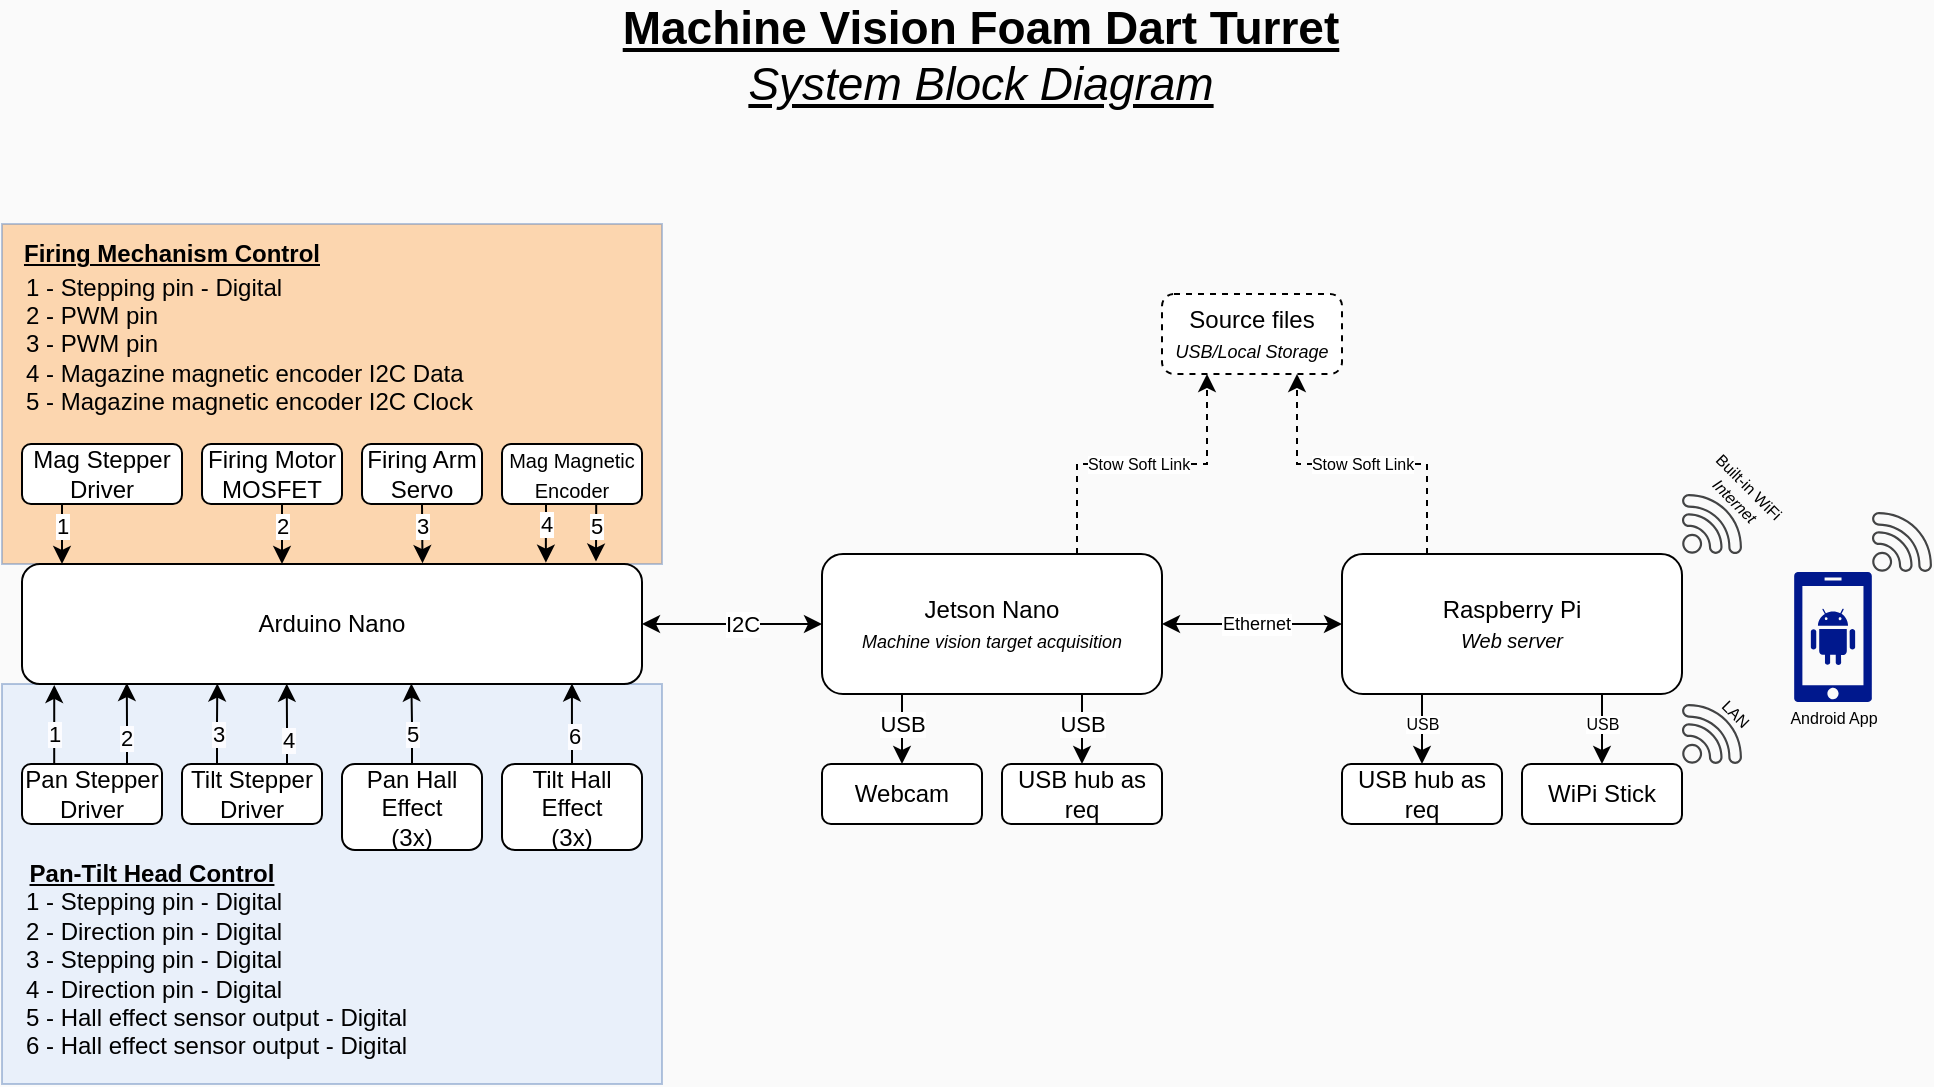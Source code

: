 <mxfile version="16.5.1" type="device"><diagram id="sL9xozfgWLgAzn-wEGo2" name="Page-1"><mxGraphModel dx="314" dy="227" grid="0" gridSize="10" guides="1" tooltips="1" connect="1" arrows="1" fold="1" page="1" pageScale="1" pageWidth="1169" pageHeight="827" background="#FAFAFA" math="0" shadow="0"><root><mxCell id="0"/><mxCell id="1" parent="0"/><mxCell id="8aZtvgkdf6mNZHSctcN_-62" value="" style="rounded=0;whiteSpace=wrap;html=1;fillColor=#FFB366;strokeColor=#6c8ebf;opacity=50;" parent="1" vertex="1"><mxGeometry x="95" y="199" width="330" height="170" as="geometry"/></mxCell><mxCell id="8aZtvgkdf6mNZHSctcN_-38" value="" style="rounded=0;whiteSpace=wrap;html=1;fillColor=#dae8fc;strokeColor=#6c8ebf;opacity=50;" parent="1" vertex="1"><mxGeometry x="95" y="429" width="330" height="200" as="geometry"/></mxCell><mxCell id="8aZtvgkdf6mNZHSctcN_-3" style="edgeStyle=orthogonalEdgeStyle;rounded=0;orthogonalLoop=1;jettySize=auto;html=1;startArrow=classic;startFill=1;" parent="1" source="8aZtvgkdf6mNZHSctcN_-1" target="8aZtvgkdf6mNZHSctcN_-2" edge="1"><mxGeometry relative="1" as="geometry"/></mxCell><mxCell id="8aZtvgkdf6mNZHSctcN_-4" value="I2C" style="edgeLabel;html=1;align=center;verticalAlign=middle;resizable=0;points=[];" parent="8aZtvgkdf6mNZHSctcN_-3" vertex="1" connectable="0"><mxGeometry x="0.361" y="2" relative="1" as="geometry"><mxPoint x="21" y="-2" as="offset"/></mxGeometry></mxCell><mxCell id="1qRv2W75jFeeb-uofZ2X-19" style="edgeStyle=orthogonalEdgeStyle;rounded=0;orthogonalLoop=1;jettySize=auto;html=1;exitX=0.25;exitY=1;exitDx=0;exitDy=0;entryX=0.5;entryY=0;entryDx=0;entryDy=0;" parent="1" source="8aZtvgkdf6mNZHSctcN_-1" target="1qRv2W75jFeeb-uofZ2X-18" edge="1"><mxGeometry relative="1" as="geometry"/></mxCell><mxCell id="1qRv2W75jFeeb-uofZ2X-23" value="USB" style="edgeLabel;html=1;align=center;verticalAlign=middle;resizable=0;points=[];" parent="1qRv2W75jFeeb-uofZ2X-19" vertex="1" connectable="0"><mxGeometry x="-0.098" relative="1" as="geometry"><mxPoint as="offset"/></mxGeometry></mxCell><mxCell id="1qRv2W75jFeeb-uofZ2X-21" style="edgeStyle=orthogonalEdgeStyle;rounded=0;orthogonalLoop=1;jettySize=auto;html=1;exitX=0.75;exitY=1;exitDx=0;exitDy=0;entryX=0.5;entryY=0;entryDx=0;entryDy=0;" parent="1" source="8aZtvgkdf6mNZHSctcN_-1" target="1qRv2W75jFeeb-uofZ2X-20" edge="1"><mxGeometry relative="1" as="geometry"/></mxCell><mxCell id="1qRv2W75jFeeb-uofZ2X-24" value="USB" style="edgeLabel;html=1;align=center;verticalAlign=middle;resizable=0;points=[];" parent="1qRv2W75jFeeb-uofZ2X-21" vertex="1" connectable="0"><mxGeometry x="-0.076" relative="1" as="geometry"><mxPoint as="offset"/></mxGeometry></mxCell><mxCell id="1qRv2W75jFeeb-uofZ2X-26" style="edgeStyle=orthogonalEdgeStyle;rounded=0;orthogonalLoop=1;jettySize=auto;html=1;exitX=1;exitY=0.5;exitDx=0;exitDy=0;entryX=0;entryY=0.5;entryDx=0;entryDy=0;fontSize=9;startArrow=classic;startFill=1;" parent="1" source="8aZtvgkdf6mNZHSctcN_-1" target="1qRv2W75jFeeb-uofZ2X-25" edge="1"><mxGeometry relative="1" as="geometry"/></mxCell><mxCell id="1qRv2W75jFeeb-uofZ2X-28" value="Ethernet" style="edgeLabel;html=1;align=center;verticalAlign=middle;resizable=0;points=[];fontSize=9;" parent="1qRv2W75jFeeb-uofZ2X-26" vertex="1" connectable="0"><mxGeometry x="0.042" relative="1" as="geometry"><mxPoint as="offset"/></mxGeometry></mxCell><mxCell id="1qRv2W75jFeeb-uofZ2X-43" style="edgeStyle=orthogonalEdgeStyle;rounded=0;orthogonalLoop=1;jettySize=auto;html=1;exitX=0.75;exitY=0;exitDx=0;exitDy=0;entryX=0.25;entryY=1;entryDx=0;entryDy=0;fontSize=8;startArrow=none;startFill=0;dashed=1;" parent="1" source="8aZtvgkdf6mNZHSctcN_-1" target="1qRv2W75jFeeb-uofZ2X-42" edge="1"><mxGeometry relative="1" as="geometry"/></mxCell><mxCell id="1qRv2W75jFeeb-uofZ2X-44" value="Stow Soft Link" style="edgeLabel;html=1;align=center;verticalAlign=middle;resizable=0;points=[];fontSize=8;" parent="1qRv2W75jFeeb-uofZ2X-43" vertex="1" connectable="0"><mxGeometry x="-0.024" relative="1" as="geometry"><mxPoint as="offset"/></mxGeometry></mxCell><mxCell id="8aZtvgkdf6mNZHSctcN_-1" value="Jetson Nano&lt;br&gt;&lt;i&gt;&lt;font style=&quot;font-size: 9px&quot;&gt;Machine vision target acquisition&lt;/font&gt;&lt;/i&gt;" style="rounded=1;whiteSpace=wrap;html=1;glass=0;shadow=0;" parent="1" vertex="1"><mxGeometry x="505" y="364" width="170" height="70" as="geometry"/></mxCell><mxCell id="8aZtvgkdf6mNZHSctcN_-2" value="Arduino Nano" style="rounded=1;whiteSpace=wrap;html=1;" parent="1" vertex="1"><mxGeometry x="105" y="369" width="310" height="60" as="geometry"/></mxCell><mxCell id="8aZtvgkdf6mNZHSctcN_-26" style="edgeStyle=orthogonalEdgeStyle;rounded=0;orthogonalLoop=1;jettySize=auto;html=1;exitX=0.25;exitY=0;exitDx=0;exitDy=0;entryX=0.052;entryY=1.008;entryDx=0;entryDy=0;entryPerimeter=0;" parent="1" source="8aZtvgkdf6mNZHSctcN_-6" target="8aZtvgkdf6mNZHSctcN_-2" edge="1"><mxGeometry relative="1" as="geometry"><Array as="points"><mxPoint x="121" y="469"/></Array></mxGeometry></mxCell><mxCell id="8aZtvgkdf6mNZHSctcN_-43" value="1" style="edgeLabel;html=1;align=center;verticalAlign=middle;resizable=0;points=[];labelBackgroundColor=#FCFCFF;" parent="8aZtvgkdf6mNZHSctcN_-26" vertex="1" connectable="0"><mxGeometry x="-0.205" relative="1" as="geometry"><mxPoint as="offset"/></mxGeometry></mxCell><mxCell id="8aZtvgkdf6mNZHSctcN_-28" style="edgeStyle=orthogonalEdgeStyle;rounded=0;orthogonalLoop=1;jettySize=auto;html=1;exitX=0.75;exitY=0;exitDx=0;exitDy=0;entryX=0.169;entryY=0.992;entryDx=0;entryDy=0;entryPerimeter=0;" parent="1" source="8aZtvgkdf6mNZHSctcN_-6" target="8aZtvgkdf6mNZHSctcN_-2" edge="1"><mxGeometry relative="1" as="geometry"/></mxCell><mxCell id="8aZtvgkdf6mNZHSctcN_-44" value="2" style="edgeLabel;html=1;align=center;verticalAlign=middle;resizable=0;points=[];labelBackgroundColor=#FCFCFF;" parent="8aZtvgkdf6mNZHSctcN_-28" vertex="1" connectable="0"><mxGeometry x="-0.328" y="1" relative="1" as="geometry"><mxPoint as="offset"/></mxGeometry></mxCell><mxCell id="8aZtvgkdf6mNZHSctcN_-6" value="Pan Stepper Driver" style="rounded=1;whiteSpace=wrap;html=1;" parent="1" vertex="1"><mxGeometry x="105" y="469" width="70" height="30" as="geometry"/></mxCell><mxCell id="8aZtvgkdf6mNZHSctcN_-29" style="edgeStyle=orthogonalEdgeStyle;rounded=0;orthogonalLoop=1;jettySize=auto;html=1;exitX=0.25;exitY=0;exitDx=0;exitDy=0;entryX=0.315;entryY=0.996;entryDx=0;entryDy=0;entryPerimeter=0;" parent="1" source="8aZtvgkdf6mNZHSctcN_-7" target="8aZtvgkdf6mNZHSctcN_-2" edge="1"><mxGeometry relative="1" as="geometry"/></mxCell><mxCell id="8aZtvgkdf6mNZHSctcN_-45" value="3" style="edgeLabel;html=1;align=center;verticalAlign=middle;resizable=0;points=[];labelBackgroundColor=#FCFCFF;" parent="8aZtvgkdf6mNZHSctcN_-29" vertex="1" connectable="0"><mxGeometry x="-0.245" relative="1" as="geometry"><mxPoint as="offset"/></mxGeometry></mxCell><mxCell id="8aZtvgkdf6mNZHSctcN_-30" style="edgeStyle=orthogonalEdgeStyle;rounded=0;orthogonalLoop=1;jettySize=auto;html=1;exitX=0.75;exitY=0;exitDx=0;exitDy=0;entryX=0.427;entryY=0.998;entryDx=0;entryDy=0;entryPerimeter=0;" parent="1" source="8aZtvgkdf6mNZHSctcN_-7" target="8aZtvgkdf6mNZHSctcN_-2" edge="1"><mxGeometry relative="1" as="geometry"/></mxCell><mxCell id="8aZtvgkdf6mNZHSctcN_-46" value="4" style="edgeLabel;html=1;align=center;verticalAlign=middle;resizable=0;points=[];labelBackgroundColor=#FCFCFF;" parent="8aZtvgkdf6mNZHSctcN_-30" vertex="1" connectable="0"><mxGeometry x="-0.383" relative="1" as="geometry"><mxPoint as="offset"/></mxGeometry></mxCell><mxCell id="8aZtvgkdf6mNZHSctcN_-7" value="Tilt Stepper Driver" style="rounded=1;whiteSpace=wrap;html=1;" parent="1" vertex="1"><mxGeometry x="185" y="469" width="70" height="30" as="geometry"/></mxCell><mxCell id="8aZtvgkdf6mNZHSctcN_-41" style="edgeStyle=orthogonalEdgeStyle;rounded=0;orthogonalLoop=1;jettySize=auto;html=1;exitX=0.5;exitY=0;exitDx=0;exitDy=0;entryX=0.628;entryY=0.996;entryDx=0;entryDy=0;entryPerimeter=0;" parent="1" source="8aZtvgkdf6mNZHSctcN_-8" target="8aZtvgkdf6mNZHSctcN_-2" edge="1"><mxGeometry relative="1" as="geometry"/></mxCell><mxCell id="8aZtvgkdf6mNZHSctcN_-47" value="5" style="edgeLabel;html=1;align=center;verticalAlign=middle;resizable=0;points=[];labelBackgroundColor=#FCFCFF;" parent="8aZtvgkdf6mNZHSctcN_-41" vertex="1" connectable="0"><mxGeometry x="-0.268" relative="1" as="geometry"><mxPoint as="offset"/></mxGeometry></mxCell><mxCell id="8aZtvgkdf6mNZHSctcN_-8" value="Pan Hall Effect &lt;br&gt;(3x)" style="rounded=1;whiteSpace=wrap;html=1;" parent="1" vertex="1"><mxGeometry x="265" y="469" width="70" height="43" as="geometry"/></mxCell><mxCell id="8aZtvgkdf6mNZHSctcN_-32" style="edgeStyle=orthogonalEdgeStyle;rounded=0;orthogonalLoop=1;jettySize=auto;html=1;exitX=0.5;exitY=0;exitDx=0;exitDy=0;entryX=0.887;entryY=0.996;entryDx=0;entryDy=0;entryPerimeter=0;" parent="1" source="8aZtvgkdf6mNZHSctcN_-9" target="8aZtvgkdf6mNZHSctcN_-2" edge="1"><mxGeometry relative="1" as="geometry"/></mxCell><mxCell id="8aZtvgkdf6mNZHSctcN_-48" value="6" style="edgeLabel;html=1;align=center;verticalAlign=middle;resizable=0;points=[];labelBackgroundColor=#FCFCFF;" parent="8aZtvgkdf6mNZHSctcN_-32" vertex="1" connectable="0"><mxGeometry x="-0.302" y="-1" relative="1" as="geometry"><mxPoint as="offset"/></mxGeometry></mxCell><mxCell id="8aZtvgkdf6mNZHSctcN_-9" value="Tilt Hall Effect&lt;br&gt;(3x)" style="rounded=1;whiteSpace=wrap;html=1;" parent="1" vertex="1"><mxGeometry x="345" y="469" width="70" height="43" as="geometry"/></mxCell><mxCell id="8aZtvgkdf6mNZHSctcN_-42" value="&lt;b&gt;Pan-Tilt Head Control&lt;/b&gt;" style="text;html=1;strokeColor=none;fillColor=none;align=center;verticalAlign=middle;whiteSpace=wrap;rounded=0;opacity=50;fontStyle=4" parent="1" vertex="1"><mxGeometry x="95" y="509" width="150" height="30" as="geometry"/></mxCell><mxCell id="8aZtvgkdf6mNZHSctcN_-49" value="1 - Stepping pin - Digital&lt;br&gt;2 - Direction pin - Digital&lt;br&gt;3 - Stepping pin - Digital&lt;br&gt;4 - Direction pin - Digital&lt;br&gt;5 - Hall effect sensor output - Digital&lt;br&gt;6 - Hall effect sensor output - Digital" style="text;html=1;strokeColor=none;fillColor=none;align=left;verticalAlign=middle;whiteSpace=wrap;rounded=0;labelBackgroundColor=none;opacity=50;" parent="1" vertex="1"><mxGeometry x="105" y="529" width="270" height="90" as="geometry"/></mxCell><mxCell id="8aZtvgkdf6mNZHSctcN_-52" style="edgeStyle=orthogonalEdgeStyle;rounded=0;orthogonalLoop=1;jettySize=auto;html=1;exitX=0.25;exitY=1;exitDx=0;exitDy=0;" parent="1" source="8aZtvgkdf6mNZHSctcN_-51" edge="1"><mxGeometry relative="1" as="geometry"><mxPoint x="125" y="369" as="targetPoint"/></mxGeometry></mxCell><mxCell id="1qRv2W75jFeeb-uofZ2X-8" value="1" style="edgeLabel;html=1;align=center;verticalAlign=middle;resizable=0;points=[];" parent="8aZtvgkdf6mNZHSctcN_-52" vertex="1" connectable="0"><mxGeometry x="-0.312" relative="1" as="geometry"><mxPoint as="offset"/></mxGeometry></mxCell><mxCell id="8aZtvgkdf6mNZHSctcN_-53" style="edgeStyle=orthogonalEdgeStyle;rounded=0;orthogonalLoop=1;jettySize=auto;html=1;exitX=0.875;exitY=1.167;exitDx=0;exitDy=0;exitPerimeter=0;entryX=0.824;entryY=0.996;entryDx=0;entryDy=0;entryPerimeter=0;" parent="1" target="8aZtvgkdf6mNZHSctcN_-62" edge="1"><mxGeometry relative="1" as="geometry"><mxPoint x="367" y="339.01" as="sourcePoint"/><mxPoint x="367" y="364" as="targetPoint"/><Array as="points"/></mxGeometry></mxCell><mxCell id="1qRv2W75jFeeb-uofZ2X-7" value="4" style="edgeLabel;html=1;align=center;verticalAlign=middle;resizable=0;points=[];" parent="8aZtvgkdf6mNZHSctcN_-53" vertex="1" connectable="0"><mxGeometry x="-0.303" relative="1" as="geometry"><mxPoint as="offset"/></mxGeometry></mxCell><mxCell id="8aZtvgkdf6mNZHSctcN_-51" value="Mag Stepper Driver" style="rounded=1;whiteSpace=wrap;html=1;" parent="1" vertex="1"><mxGeometry x="105" y="309" width="80" height="30" as="geometry"/></mxCell><mxCell id="8aZtvgkdf6mNZHSctcN_-57" style="edgeStyle=orthogonalEdgeStyle;rounded=0;orthogonalLoop=1;jettySize=auto;html=1;exitX=0.5;exitY=1;exitDx=0;exitDy=0;" parent="1" source="8aZtvgkdf6mNZHSctcN_-54" edge="1"><mxGeometry relative="1" as="geometry"><mxPoint x="235" y="369" as="targetPoint"/></mxGeometry></mxCell><mxCell id="1qRv2W75jFeeb-uofZ2X-9" value="2" style="edgeLabel;html=1;align=center;verticalAlign=middle;resizable=0;points=[];" parent="8aZtvgkdf6mNZHSctcN_-57" vertex="1" connectable="0"><mxGeometry x="-0.113" relative="1" as="geometry"><mxPoint as="offset"/></mxGeometry></mxCell><mxCell id="8aZtvgkdf6mNZHSctcN_-54" value="Firing Motor MOSFET" style="rounded=1;whiteSpace=wrap;html=1;labelBackgroundColor=none;" parent="1" vertex="1"><mxGeometry x="195" y="309" width="70" height="30" as="geometry"/></mxCell><mxCell id="8aZtvgkdf6mNZHSctcN_-59" style="edgeStyle=orthogonalEdgeStyle;rounded=0;orthogonalLoop=1;jettySize=auto;html=1;exitX=0.5;exitY=1;exitDx=0;exitDy=0;entryX=0.646;entryY=-0.007;entryDx=0;entryDy=0;entryPerimeter=0;" parent="1" source="8aZtvgkdf6mNZHSctcN_-56" target="8aZtvgkdf6mNZHSctcN_-2" edge="1"><mxGeometry relative="1" as="geometry"/></mxCell><mxCell id="1qRv2W75jFeeb-uofZ2X-10" value="3" style="edgeLabel;html=1;align=center;verticalAlign=middle;resizable=0;points=[];" parent="8aZtvgkdf6mNZHSctcN_-59" vertex="1" connectable="0"><mxGeometry x="-0.29" relative="1" as="geometry"><mxPoint as="offset"/></mxGeometry></mxCell><mxCell id="8aZtvgkdf6mNZHSctcN_-56" value="Firing Arm Servo" style="rounded=1;whiteSpace=wrap;html=1;labelBackgroundColor=none;" parent="1" vertex="1"><mxGeometry x="275" y="309" width="60" height="30" as="geometry"/></mxCell><mxCell id="8aZtvgkdf6mNZHSctcN_-61" style="edgeStyle=orthogonalEdgeStyle;rounded=0;orthogonalLoop=1;jettySize=auto;html=1;entryX=0.9;entryY=0.993;entryDx=0;entryDy=0;entryPerimeter=0;fontSize=10;exitX=0.673;exitY=0.925;exitDx=0;exitDy=0;exitPerimeter=0;" parent="1" source="8aZtvgkdf6mNZHSctcN_-60" target="8aZtvgkdf6mNZHSctcN_-62" edge="1"><mxGeometry relative="1" as="geometry"><Array as="points"/></mxGeometry></mxCell><mxCell id="1qRv2W75jFeeb-uofZ2X-6" value="5" style="edgeLabel;html=1;align=center;verticalAlign=middle;resizable=0;points=[];" parent="8aZtvgkdf6mNZHSctcN_-61" vertex="1" connectable="0"><mxGeometry x="-0.264" relative="1" as="geometry"><mxPoint y="2" as="offset"/></mxGeometry></mxCell><mxCell id="8aZtvgkdf6mNZHSctcN_-60" value="&lt;font style=&quot;font-size: 10px&quot;&gt;Mag Magnetic Encoder&lt;/font&gt;" style="rounded=1;whiteSpace=wrap;html=1;labelBackgroundColor=none;" parent="1" vertex="1"><mxGeometry x="345" y="309" width="70" height="30" as="geometry"/></mxCell><mxCell id="1qRv2W75jFeeb-uofZ2X-11" value="&lt;b&gt;Firing Mechanism Control&lt;/b&gt;" style="text;html=1;strokeColor=none;fillColor=none;align=center;verticalAlign=middle;whiteSpace=wrap;rounded=0;opacity=50;fontStyle=4" parent="1" vertex="1"><mxGeometry x="95" y="199" width="170" height="30" as="geometry"/></mxCell><mxCell id="1qRv2W75jFeeb-uofZ2X-12" value="1 - Stepping pin - Digital&lt;br&gt;2 - PWM pin&lt;br&gt;3 - PWM pin&lt;br&gt;4 - Magazine magnetic encoder I2C Data&lt;br&gt;5 - Magazine magnetic encoder I2C Clock" style="text;html=1;strokeColor=none;fillColor=none;align=left;verticalAlign=middle;whiteSpace=wrap;rounded=0;labelBackgroundColor=none;opacity=50;" parent="1" vertex="1"><mxGeometry x="105" y="219" width="270" height="80" as="geometry"/></mxCell><mxCell id="1qRv2W75jFeeb-uofZ2X-18" value="Webcam" style="rounded=1;whiteSpace=wrap;html=1;glass=0;shadow=0;" parent="1" vertex="1"><mxGeometry x="505" y="469" width="80" height="30" as="geometry"/></mxCell><mxCell id="1qRv2W75jFeeb-uofZ2X-20" value="USB hub as req" style="rounded=1;whiteSpace=wrap;html=1;glass=0;shadow=0;" parent="1" vertex="1"><mxGeometry x="595" y="469" width="80" height="30" as="geometry"/></mxCell><mxCell id="1qRv2W75jFeeb-uofZ2X-35" style="edgeStyle=orthogonalEdgeStyle;rounded=0;orthogonalLoop=1;jettySize=auto;html=1;exitX=0.75;exitY=1;exitDx=0;exitDy=0;entryX=0.5;entryY=0;entryDx=0;entryDy=0;fontSize=8;startArrow=none;startFill=0;" parent="1" source="1qRv2W75jFeeb-uofZ2X-25" target="1qRv2W75jFeeb-uofZ2X-33" edge="1"><mxGeometry relative="1" as="geometry"/></mxCell><mxCell id="1qRv2W75jFeeb-uofZ2X-36" value="USB" style="edgeLabel;html=1;align=center;verticalAlign=middle;resizable=0;points=[];fontSize=8;" parent="1qRv2W75jFeeb-uofZ2X-35" vertex="1" connectable="0"><mxGeometry x="-0.101" relative="1" as="geometry"><mxPoint as="offset"/></mxGeometry></mxCell><mxCell id="1qRv2W75jFeeb-uofZ2X-38" style="edgeStyle=orthogonalEdgeStyle;rounded=0;orthogonalLoop=1;jettySize=auto;html=1;exitX=0.25;exitY=1;exitDx=0;exitDy=0;entryX=0.5;entryY=0;entryDx=0;entryDy=0;fontSize=8;startArrow=none;startFill=0;" parent="1" source="1qRv2W75jFeeb-uofZ2X-25" target="1qRv2W75jFeeb-uofZ2X-37" edge="1"><mxGeometry relative="1" as="geometry"/></mxCell><mxCell id="1qRv2W75jFeeb-uofZ2X-39" value="USB" style="edgeLabel;html=1;align=center;verticalAlign=middle;resizable=0;points=[];fontSize=8;" parent="1qRv2W75jFeeb-uofZ2X-38" vertex="1" connectable="0"><mxGeometry x="-0.08" relative="1" as="geometry"><mxPoint as="offset"/></mxGeometry></mxCell><mxCell id="1qRv2W75jFeeb-uofZ2X-45" style="edgeStyle=orthogonalEdgeStyle;rounded=0;orthogonalLoop=1;jettySize=auto;html=1;exitX=0.25;exitY=0;exitDx=0;exitDy=0;entryX=0.75;entryY=1;entryDx=0;entryDy=0;fontSize=8;startArrow=none;startFill=0;dashed=1;" parent="1" source="1qRv2W75jFeeb-uofZ2X-25" target="1qRv2W75jFeeb-uofZ2X-42" edge="1"><mxGeometry relative="1" as="geometry"/></mxCell><mxCell id="1qRv2W75jFeeb-uofZ2X-47" value="Stow Soft Link" style="edgeLabel;html=1;align=center;verticalAlign=middle;resizable=0;points=[];fontSize=8;" parent="1qRv2W75jFeeb-uofZ2X-45" vertex="1" connectable="0"><mxGeometry x="0.001" relative="1" as="geometry"><mxPoint as="offset"/></mxGeometry></mxCell><mxCell id="1qRv2W75jFeeb-uofZ2X-25" value="Raspberry Pi&lt;br&gt;&lt;font size=&quot;1&quot;&gt;&lt;i&gt;Web server&lt;/i&gt;&lt;/font&gt;" style="rounded=1;whiteSpace=wrap;html=1;" parent="1" vertex="1"><mxGeometry x="765" y="364" width="170" height="70" as="geometry"/></mxCell><mxCell id="1qRv2W75jFeeb-uofZ2X-29" value="" style="sketch=0;pointerEvents=1;shadow=0;dashed=0;html=1;strokeColor=none;fillColor=#434445;aspect=fixed;labelPosition=center;verticalLabelPosition=bottom;verticalAlign=top;align=center;outlineConnect=0;shape=mxgraph.vvd.wi_fi;rounded=1;glass=0;fontSize=9;" parent="1" vertex="1"><mxGeometry x="935" y="334" width="30" height="30" as="geometry"/></mxCell><mxCell id="1qRv2W75jFeeb-uofZ2X-30" value="Built-in WiFi&lt;br&gt;&lt;i&gt;Internet&lt;/i&gt;" style="text;html=1;strokeColor=none;fillColor=none;align=center;verticalAlign=middle;whiteSpace=wrap;rounded=0;shadow=0;glass=0;fontSize=8;rotation=45;" parent="1" vertex="1"><mxGeometry x="935" y="319" width="60" height="30" as="geometry"/></mxCell><mxCell id="1qRv2W75jFeeb-uofZ2X-31" value="" style="sketch=0;aspect=fixed;pointerEvents=1;shadow=0;dashed=0;html=1;strokeColor=none;labelPosition=center;verticalLabelPosition=bottom;verticalAlign=top;align=center;fillColor=#00188D;shape=mxgraph.mscae.enterprise.android_phone;rounded=1;glass=0;fontSize=8;" parent="1" vertex="1"><mxGeometry x="991" y="373" width="39" height="65" as="geometry"/></mxCell><mxCell id="1qRv2W75jFeeb-uofZ2X-32" value="" style="sketch=0;pointerEvents=1;shadow=0;dashed=0;html=1;strokeColor=none;fillColor=#434445;aspect=fixed;labelPosition=center;verticalLabelPosition=bottom;verticalAlign=top;align=center;outlineConnect=0;shape=mxgraph.vvd.wi_fi;rounded=1;glass=0;fontSize=9;rotation=0;" parent="1" vertex="1"><mxGeometry x="1030" y="343" width="30" height="30" as="geometry"/></mxCell><mxCell id="1qRv2W75jFeeb-uofZ2X-33" value="WiPi Stick" style="rounded=1;whiteSpace=wrap;html=1;glass=0;shadow=0;" parent="1" vertex="1"><mxGeometry x="855" y="469" width="80" height="30" as="geometry"/></mxCell><mxCell id="1qRv2W75jFeeb-uofZ2X-34" value="" style="sketch=0;pointerEvents=1;shadow=0;dashed=0;html=1;strokeColor=none;fillColor=#434445;aspect=fixed;labelPosition=center;verticalLabelPosition=bottom;verticalAlign=top;align=center;outlineConnect=0;shape=mxgraph.vvd.wi_fi;rounded=1;glass=0;fontSize=9;rotation=0;" parent="1" vertex="1"><mxGeometry x="935" y="439" width="30" height="30" as="geometry"/></mxCell><mxCell id="1qRv2W75jFeeb-uofZ2X-37" value="USB hub as req" style="rounded=1;whiteSpace=wrap;html=1;glass=0;shadow=0;" parent="1" vertex="1"><mxGeometry x="765" y="469" width="80" height="30" as="geometry"/></mxCell><mxCell id="1qRv2W75jFeeb-uofZ2X-40" value="LAN" style="text;html=1;strokeColor=none;fillColor=none;align=center;verticalAlign=middle;whiteSpace=wrap;rounded=0;shadow=0;glass=0;fontSize=8;rotation=45;" parent="1" vertex="1"><mxGeometry x="932" y="429" width="60" height="30" as="geometry"/></mxCell><mxCell id="1qRv2W75jFeeb-uofZ2X-41" value="Android App" style="text;html=1;strokeColor=none;fillColor=none;align=center;verticalAlign=middle;whiteSpace=wrap;rounded=0;shadow=0;glass=0;fontSize=8;rotation=0;" parent="1" vertex="1"><mxGeometry x="981" y="440.5" width="60" height="10" as="geometry"/></mxCell><mxCell id="1qRv2W75jFeeb-uofZ2X-42" value="Source files&lt;br&gt;&lt;i&gt;&lt;font style=&quot;font-size: 9px&quot;&gt;USB/Local Storage&lt;/font&gt;&lt;/i&gt;" style="rounded=1;whiteSpace=wrap;html=1;dashed=1;" parent="1" vertex="1"><mxGeometry x="675" y="234" width="90" height="40" as="geometry"/></mxCell><mxCell id="1qRv2W75jFeeb-uofZ2X-48" value="&lt;u style=&quot;font-weight: bold&quot;&gt;Machine Vision Foam Dart Turret&lt;/u&gt;&lt;br&gt;&lt;i&gt;&lt;u&gt;System Block Diagram&lt;/u&gt;&lt;/i&gt;" style="text;html=1;strokeColor=none;fillColor=none;align=center;verticalAlign=middle;whiteSpace=wrap;rounded=0;shadow=0;glass=0;dashed=1;fontSize=23;" parent="1" vertex="1"><mxGeometry x="127" y="100" width="915" height="30" as="geometry"/></mxCell></root></mxGraphModel></diagram></mxfile>